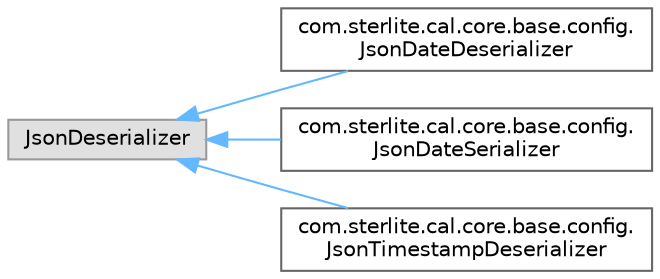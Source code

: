 digraph "Graphical Class Hierarchy"
{
 // LATEX_PDF_SIZE
  bgcolor="transparent";
  edge [fontname=Helvetica,fontsize=10,labelfontname=Helvetica,labelfontsize=10];
  node [fontname=Helvetica,fontsize=10,shape=box,height=0.2,width=0.4];
  rankdir="LR";
  Node0 [id="Node000000",label="JsonDeserializer",height=0.2,width=0.4,color="grey60", fillcolor="#E0E0E0", style="filled",tooltip=" "];
  Node0 -> Node1 [id="edge933_Node000000_Node000001",dir="back",color="steelblue1",style="solid",tooltip=" "];
  Node1 [id="Node000001",label="com.sterlite.cal.core.base.config.\lJsonDateDeserializer",height=0.2,width=0.4,color="grey40", fillcolor="white", style="filled",URL="$classcom_1_1sterlite_1_1cal_1_1core_1_1base_1_1config_1_1_json_date_deserializer.html",tooltip=" "];
  Node0 -> Node2 [id="edge934_Node000000_Node000002",dir="back",color="steelblue1",style="solid",tooltip=" "];
  Node2 [id="Node000002",label="com.sterlite.cal.core.base.config.\lJsonDateSerializer",height=0.2,width=0.4,color="grey40", fillcolor="white", style="filled",URL="$classcom_1_1sterlite_1_1cal_1_1core_1_1base_1_1config_1_1_json_date_serializer.html",tooltip=" "];
  Node0 -> Node3 [id="edge935_Node000000_Node000003",dir="back",color="steelblue1",style="solid",tooltip=" "];
  Node3 [id="Node000003",label="com.sterlite.cal.core.base.config.\lJsonTimestampDeserializer",height=0.2,width=0.4,color="grey40", fillcolor="white", style="filled",URL="$classcom_1_1sterlite_1_1cal_1_1core_1_1base_1_1config_1_1_json_timestamp_deserializer.html",tooltip=" "];
}
